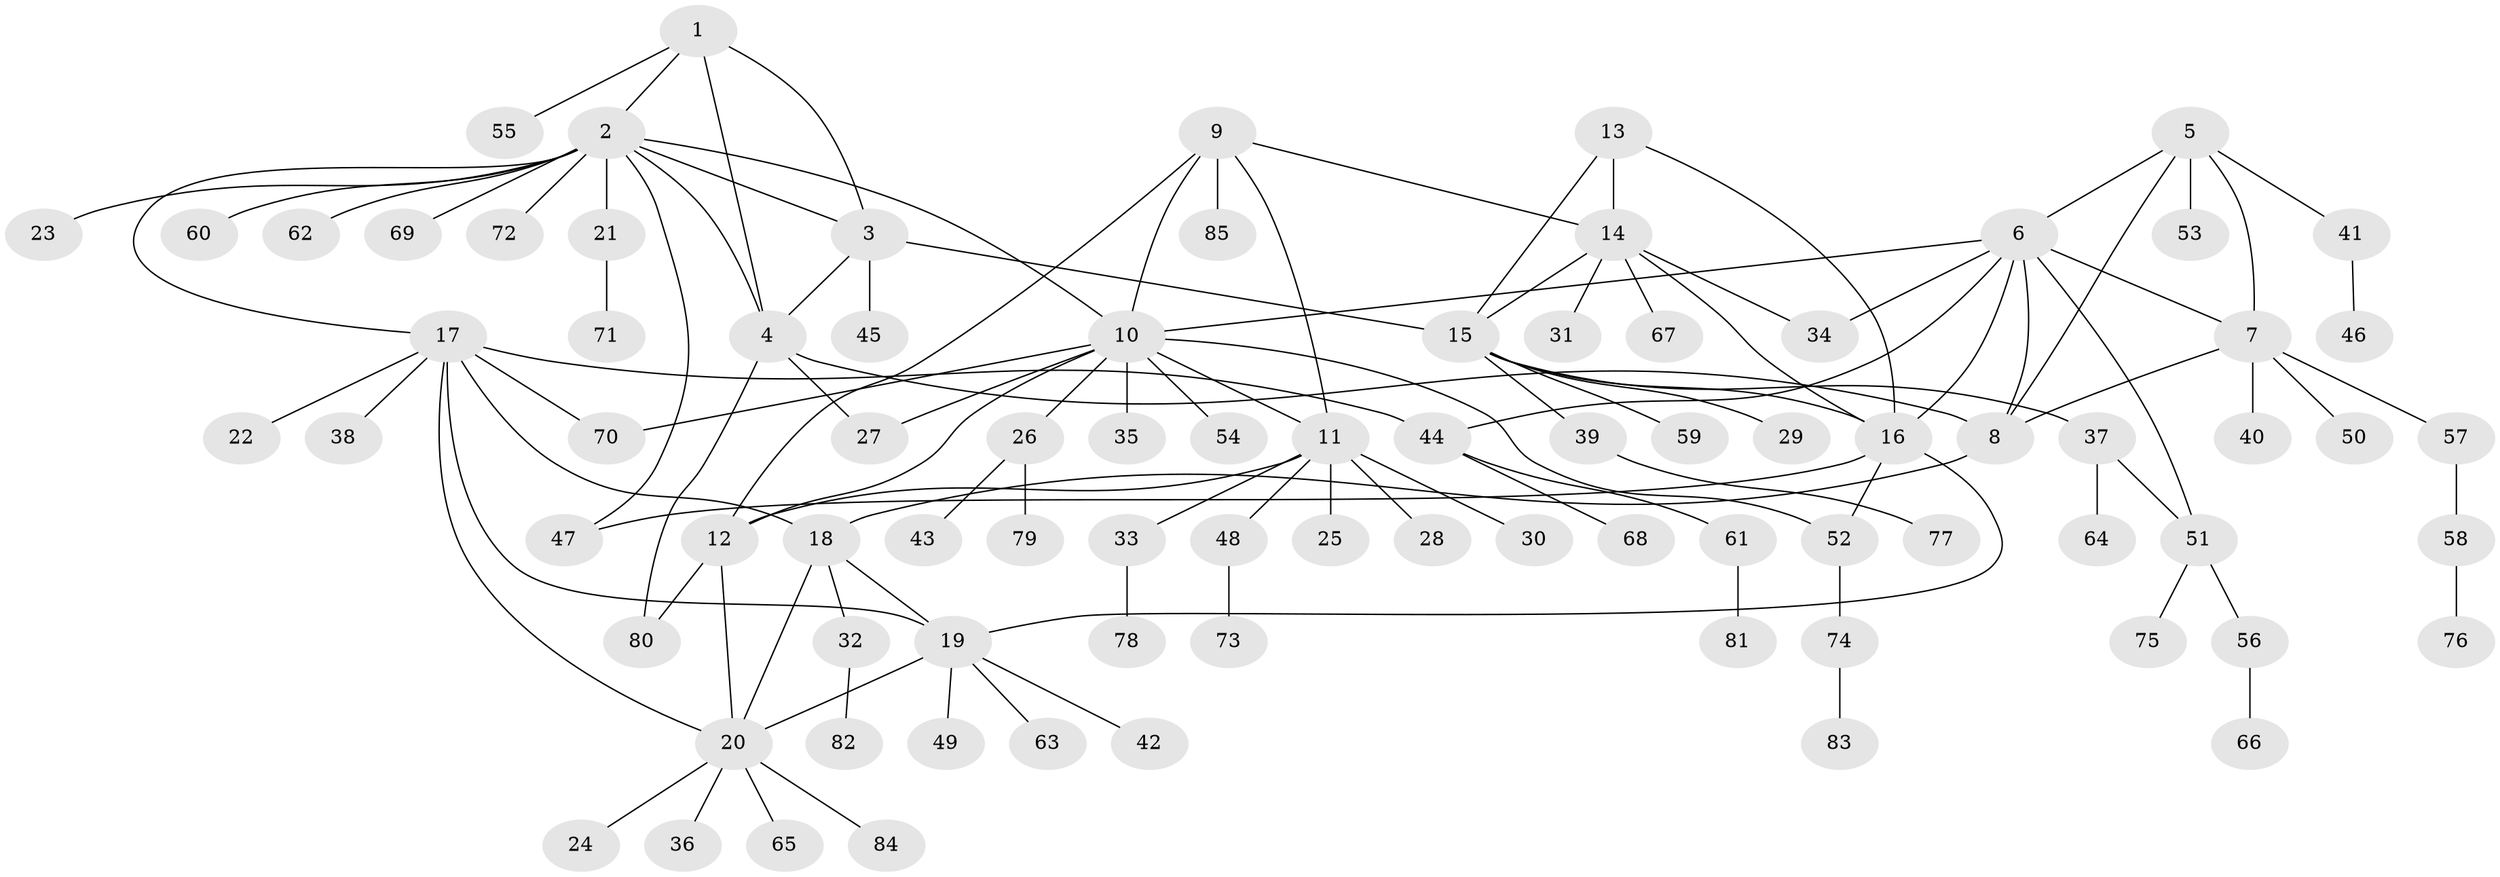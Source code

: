// coarse degree distribution, {2: 0.13114754098360656, 11: 0.01639344262295082, 7: 0.06557377049180328, 5: 0.04918032786885246, 10: 0.03278688524590164, 6: 0.08196721311475409, 9: 0.01639344262295082, 3: 0.03278688524590164, 1: 0.5737704918032787}
// Generated by graph-tools (version 1.1) at 2025/52/02/27/25 19:52:16]
// undirected, 85 vertices, 113 edges
graph export_dot {
graph [start="1"]
  node [color=gray90,style=filled];
  1;
  2;
  3;
  4;
  5;
  6;
  7;
  8;
  9;
  10;
  11;
  12;
  13;
  14;
  15;
  16;
  17;
  18;
  19;
  20;
  21;
  22;
  23;
  24;
  25;
  26;
  27;
  28;
  29;
  30;
  31;
  32;
  33;
  34;
  35;
  36;
  37;
  38;
  39;
  40;
  41;
  42;
  43;
  44;
  45;
  46;
  47;
  48;
  49;
  50;
  51;
  52;
  53;
  54;
  55;
  56;
  57;
  58;
  59;
  60;
  61;
  62;
  63;
  64;
  65;
  66;
  67;
  68;
  69;
  70;
  71;
  72;
  73;
  74;
  75;
  76;
  77;
  78;
  79;
  80;
  81;
  82;
  83;
  84;
  85;
  1 -- 2;
  1 -- 3;
  1 -- 4;
  1 -- 55;
  2 -- 3;
  2 -- 4;
  2 -- 10;
  2 -- 17;
  2 -- 21;
  2 -- 23;
  2 -- 47;
  2 -- 60;
  2 -- 62;
  2 -- 69;
  2 -- 72;
  3 -- 4;
  3 -- 15;
  3 -- 45;
  4 -- 8;
  4 -- 27;
  4 -- 80;
  5 -- 6;
  5 -- 7;
  5 -- 8;
  5 -- 41;
  5 -- 53;
  6 -- 7;
  6 -- 8;
  6 -- 10;
  6 -- 16;
  6 -- 34;
  6 -- 44;
  6 -- 51;
  7 -- 8;
  7 -- 40;
  7 -- 50;
  7 -- 57;
  8 -- 18;
  9 -- 10;
  9 -- 11;
  9 -- 12;
  9 -- 14;
  9 -- 85;
  10 -- 11;
  10 -- 12;
  10 -- 26;
  10 -- 27;
  10 -- 35;
  10 -- 52;
  10 -- 54;
  10 -- 70;
  11 -- 12;
  11 -- 25;
  11 -- 28;
  11 -- 30;
  11 -- 33;
  11 -- 48;
  12 -- 20;
  12 -- 80;
  13 -- 14;
  13 -- 15;
  13 -- 16;
  14 -- 15;
  14 -- 16;
  14 -- 31;
  14 -- 34;
  14 -- 67;
  15 -- 16;
  15 -- 29;
  15 -- 37;
  15 -- 39;
  15 -- 59;
  16 -- 19;
  16 -- 47;
  16 -- 52;
  17 -- 18;
  17 -- 19;
  17 -- 20;
  17 -- 22;
  17 -- 38;
  17 -- 44;
  17 -- 70;
  18 -- 19;
  18 -- 20;
  18 -- 32;
  19 -- 20;
  19 -- 42;
  19 -- 49;
  19 -- 63;
  20 -- 24;
  20 -- 36;
  20 -- 65;
  20 -- 84;
  21 -- 71;
  26 -- 43;
  26 -- 79;
  32 -- 82;
  33 -- 78;
  37 -- 51;
  37 -- 64;
  39 -- 77;
  41 -- 46;
  44 -- 61;
  44 -- 68;
  48 -- 73;
  51 -- 56;
  51 -- 75;
  52 -- 74;
  56 -- 66;
  57 -- 58;
  58 -- 76;
  61 -- 81;
  74 -- 83;
}
